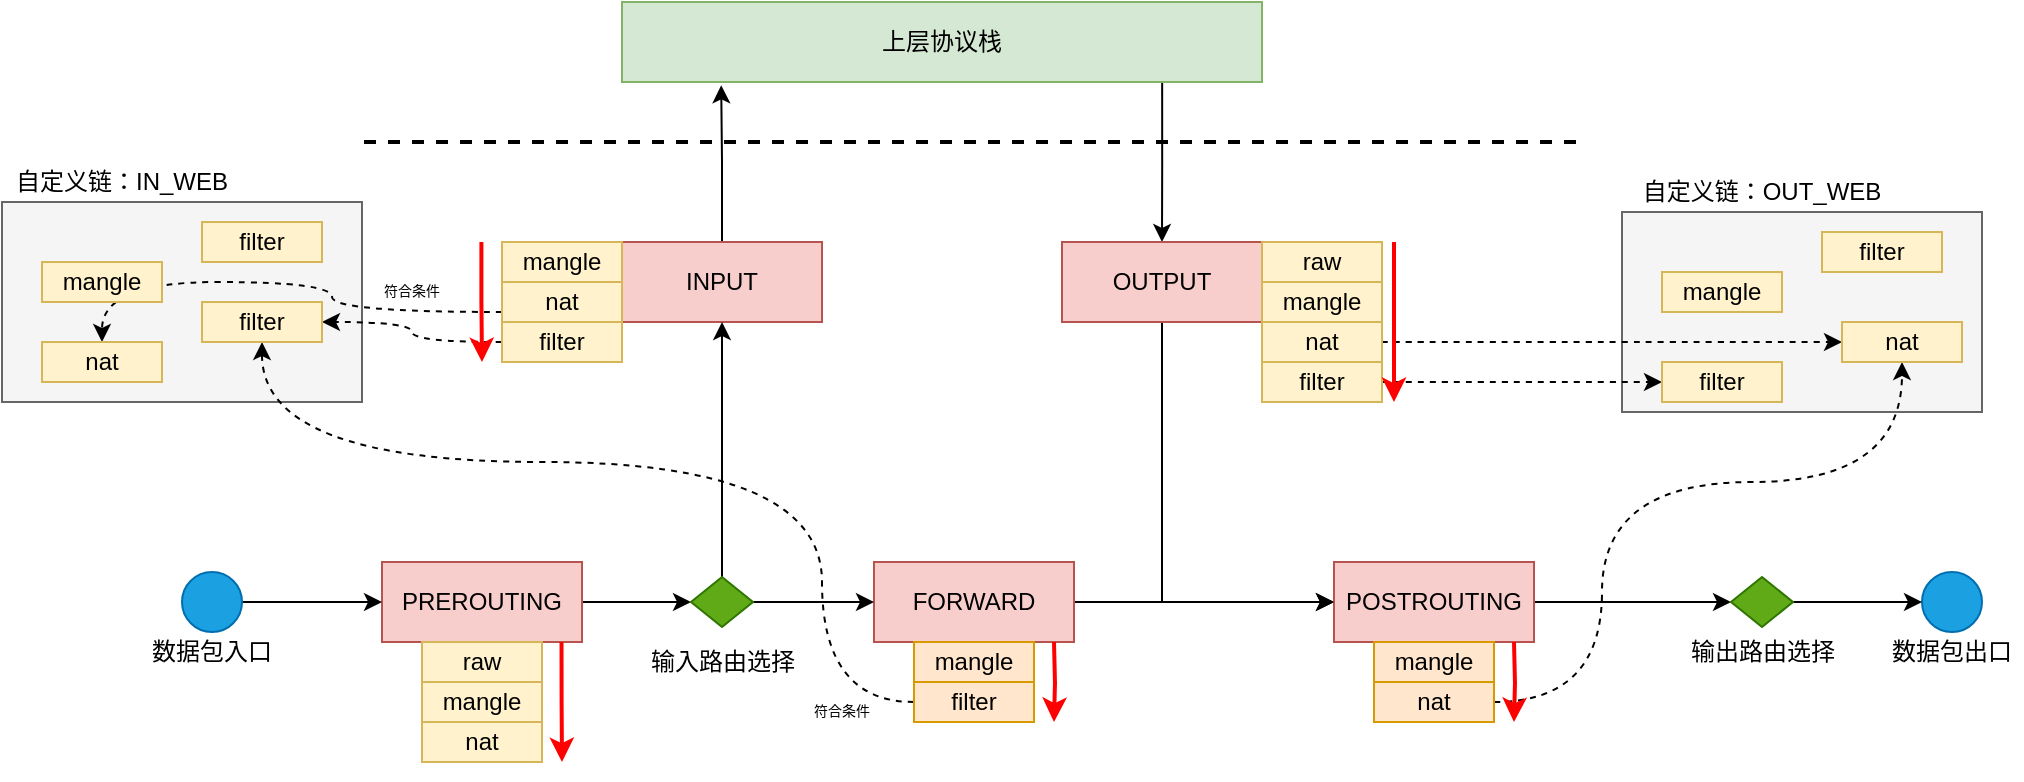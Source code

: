 <mxfile version="20.8.20" type="device"><diagram name="第 1 页" id="3C3xib8dP2eyhvRNx_7X"><mxGraphModel dx="1481" dy="799" grid="1" gridSize="10" guides="1" tooltips="1" connect="1" arrows="1" fold="1" page="1" pageScale="1" pageWidth="827" pageHeight="1169" math="0" shadow="0"><root><mxCell id="0"/><mxCell id="1" parent="0"/><mxCell id="LdXf7nQ6u4iNYMLFst4R-63" value="" style="rounded=0;whiteSpace=wrap;html=1;fillColor=#f5f5f5;fontColor=#333333;strokeColor=#666666;" parent="1" vertex="1"><mxGeometry x="890" y="365" width="180" height="100" as="geometry"/></mxCell><mxCell id="LdXf7nQ6u4iNYMLFst4R-55" value="" style="rounded=0;whiteSpace=wrap;html=1;fillColor=#f5f5f5;fontColor=#333333;strokeColor=#666666;" parent="1" vertex="1"><mxGeometry x="80" y="360" width="180" height="100" as="geometry"/></mxCell><mxCell id="LdXf7nQ6u4iNYMLFst4R-40" style="edgeStyle=orthogonalEdgeStyle;rounded=0;orthogonalLoop=1;jettySize=auto;html=1;exitX=0.844;exitY=1.011;exitDx=0;exitDy=0;exitPerimeter=0;" parent="1" source="LdXf7nQ6u4iNYMLFst4R-1" target="LdXf7nQ6u4iNYMLFst4R-6" edge="1"><mxGeometry relative="1" as="geometry"/></mxCell><mxCell id="LdXf7nQ6u4iNYMLFst4R-1" value="上层协议栈" style="rounded=0;whiteSpace=wrap;html=1;fillColor=#d5e8d4;strokeColor=#82b366;" parent="1" vertex="1"><mxGeometry x="390" y="260" width="320" height="40" as="geometry"/></mxCell><mxCell id="LdXf7nQ6u4iNYMLFst4R-39" style="edgeStyle=orthogonalEdgeStyle;rounded=0;orthogonalLoop=1;jettySize=auto;html=1;exitX=0.5;exitY=0;exitDx=0;exitDy=0;entryX=0.155;entryY=1.041;entryDx=0;entryDy=0;entryPerimeter=0;" parent="1" source="LdXf7nQ6u4iNYMLFst4R-2" target="LdXf7nQ6u4iNYMLFst4R-1" edge="1"><mxGeometry relative="1" as="geometry"/></mxCell><mxCell id="LdXf7nQ6u4iNYMLFst4R-2" value="INPUT" style="rounded=0;whiteSpace=wrap;html=1;fillColor=#f8cecc;strokeColor=#b85450;" parent="1" vertex="1"><mxGeometry x="390" y="380" width="100" height="40" as="geometry"/></mxCell><mxCell id="LdXf7nQ6u4iNYMLFst4R-3" value="mangle" style="rounded=0;whiteSpace=wrap;html=1;fillColor=#fff2cc;strokeColor=#d6b656;" parent="1" vertex="1"><mxGeometry x="330" y="380" width="60" height="20" as="geometry"/></mxCell><mxCell id="LdXf7nQ6u4iNYMLFst4R-60" style="edgeStyle=orthogonalEdgeStyle;curved=1;rounded=0;orthogonalLoop=1;jettySize=auto;html=1;exitX=0;exitY=0.75;exitDx=0;exitDy=0;entryX=0.5;entryY=0;entryDx=0;entryDy=0;dashed=1;strokeColor=#000000;strokeWidth=1;" parent="1" source="LdXf7nQ6u4iNYMLFst4R-4" target="LdXf7nQ6u4iNYMLFst4R-51" edge="1"><mxGeometry relative="1" as="geometry"><Array as="points"><mxPoint x="245" y="415"/><mxPoint x="245" y="400"/><mxPoint x="130" y="400"/></Array></mxGeometry></mxCell><mxCell id="LdXf7nQ6u4iNYMLFst4R-4" value="nat" style="rounded=0;whiteSpace=wrap;html=1;fillColor=#fff2cc;strokeColor=#d6b656;" parent="1" vertex="1"><mxGeometry x="330" y="400" width="60" height="20" as="geometry"/></mxCell><mxCell id="LdXf7nQ6u4iNYMLFst4R-58" style="edgeStyle=orthogonalEdgeStyle;rounded=0;orthogonalLoop=1;jettySize=auto;html=1;exitX=0;exitY=0.5;exitDx=0;exitDy=0;entryX=1;entryY=0.5;entryDx=0;entryDy=0;strokeColor=#000000;strokeWidth=1;curved=1;dashed=1;" parent="1" source="LdXf7nQ6u4iNYMLFst4R-5" target="LdXf7nQ6u4iNYMLFst4R-52" edge="1"><mxGeometry relative="1" as="geometry"/></mxCell><mxCell id="LdXf7nQ6u4iNYMLFst4R-5" value="filter" style="rounded=0;whiteSpace=wrap;html=1;fillColor=#fff2cc;strokeColor=#d6b656;" parent="1" vertex="1"><mxGeometry x="330" y="420" width="60" height="20" as="geometry"/></mxCell><mxCell id="LdXf7nQ6u4iNYMLFst4R-33" style="edgeStyle=orthogonalEdgeStyle;rounded=0;orthogonalLoop=1;jettySize=auto;html=1;exitX=0.5;exitY=1;exitDx=0;exitDy=0;entryX=0;entryY=0.5;entryDx=0;entryDy=0;" parent="1" source="LdXf7nQ6u4iNYMLFst4R-6" target="LdXf7nQ6u4iNYMLFst4R-11" edge="1"><mxGeometry relative="1" as="geometry"/></mxCell><mxCell id="LdXf7nQ6u4iNYMLFst4R-6" value="OUTPUT" style="rounded=0;whiteSpace=wrap;html=1;fillColor=#f8cecc;strokeColor=#b85450;" parent="1" vertex="1"><mxGeometry x="610" y="380" width="100" height="40" as="geometry"/></mxCell><mxCell id="LdXf7nQ6u4iNYMLFst4R-7" value="mangle" style="rounded=0;whiteSpace=wrap;html=1;fillColor=#fff2cc;strokeColor=#d6b656;" parent="1" vertex="1"><mxGeometry x="710" y="400" width="60" height="20" as="geometry"/></mxCell><mxCell id="LdXf7nQ6u4iNYMLFst4R-70" style="edgeStyle=orthogonalEdgeStyle;curved=1;rounded=0;orthogonalLoop=1;jettySize=auto;html=1;exitX=1;exitY=0.5;exitDx=0;exitDy=0;entryX=0;entryY=0.5;entryDx=0;entryDy=0;dashed=1;strokeColor=#000000;strokeWidth=1;fontSize=7;" parent="1" source="LdXf7nQ6u4iNYMLFst4R-8" target="LdXf7nQ6u4iNYMLFst4R-65" edge="1"><mxGeometry relative="1" as="geometry"/></mxCell><mxCell id="LdXf7nQ6u4iNYMLFst4R-8" value="nat" style="rounded=0;whiteSpace=wrap;html=1;fillColor=#fff2cc;strokeColor=#d6b656;" parent="1" vertex="1"><mxGeometry x="710" y="420" width="60" height="20" as="geometry"/></mxCell><mxCell id="LdXf7nQ6u4iNYMLFst4R-69" style="edgeStyle=orthogonalEdgeStyle;curved=1;rounded=0;orthogonalLoop=1;jettySize=auto;html=1;exitX=1;exitY=0.5;exitDx=0;exitDy=0;entryX=0;entryY=0.5;entryDx=0;entryDy=0;dashed=1;strokeColor=#000000;strokeWidth=1;fontSize=7;" parent="1" source="LdXf7nQ6u4iNYMLFst4R-9" target="LdXf7nQ6u4iNYMLFst4R-66" edge="1"><mxGeometry relative="1" as="geometry"/></mxCell><mxCell id="LdXf7nQ6u4iNYMLFst4R-9" value="filter" style="rounded=0;whiteSpace=wrap;html=1;fillColor=#fff2cc;strokeColor=#d6b656;" parent="1" vertex="1"><mxGeometry x="710" y="440" width="60" height="20" as="geometry"/></mxCell><mxCell id="LdXf7nQ6u4iNYMLFst4R-10" value="raw" style="rounded=0;whiteSpace=wrap;html=1;fillColor=#fff2cc;strokeColor=#d6b656;" parent="1" vertex="1"><mxGeometry x="710" y="380" width="60" height="20" as="geometry"/></mxCell><mxCell id="dakSZpnpqlkhCH-X8MIS-2" style="edgeStyle=orthogonalEdgeStyle;rounded=0;orthogonalLoop=1;jettySize=auto;html=1;exitX=1;exitY=0.5;exitDx=0;exitDy=0;entryX=0;entryY=0.5;entryDx=0;entryDy=0;" edge="1" parent="1" source="LdXf7nQ6u4iNYMLFst4R-11" target="dakSZpnpqlkhCH-X8MIS-1"><mxGeometry relative="1" as="geometry"/></mxCell><mxCell id="LdXf7nQ6u4iNYMLFst4R-11" value="POSTROUTING" style="rounded=0;whiteSpace=wrap;html=1;fillColor=#f8cecc;strokeColor=#b85450;" parent="1" vertex="1"><mxGeometry x="746" y="540" width="100" height="40" as="geometry"/></mxCell><mxCell id="LdXf7nQ6u4iNYMLFst4R-12" value="mangle" style="rounded=0;whiteSpace=wrap;html=1;fillColor=#ffe6cc;strokeColor=#d79b00;" parent="1" vertex="1"><mxGeometry x="766" y="580" width="60" height="20" as="geometry"/></mxCell><mxCell id="LdXf7nQ6u4iNYMLFst4R-71" style="edgeStyle=orthogonalEdgeStyle;curved=1;rounded=0;orthogonalLoop=1;jettySize=auto;html=1;exitX=1;exitY=0.5;exitDx=0;exitDy=0;entryX=0.5;entryY=1;entryDx=0;entryDy=0;dashed=1;strokeColor=#000000;strokeWidth=1;fontSize=7;" parent="1" source="LdXf7nQ6u4iNYMLFst4R-13" target="LdXf7nQ6u4iNYMLFst4R-65" edge="1"><mxGeometry relative="1" as="geometry"><Array as="points"><mxPoint x="880" y="610"/><mxPoint x="880" y="500"/><mxPoint x="1030" y="500"/></Array></mxGeometry></mxCell><mxCell id="LdXf7nQ6u4iNYMLFst4R-13" value="nat" style="rounded=0;whiteSpace=wrap;html=1;fillColor=#ffe6cc;strokeColor=#d79b00;" parent="1" vertex="1"><mxGeometry x="766" y="600" width="60" height="20" as="geometry"/></mxCell><mxCell id="LdXf7nQ6u4iNYMLFst4R-32" style="edgeStyle=orthogonalEdgeStyle;rounded=0;orthogonalLoop=1;jettySize=auto;html=1;exitX=1;exitY=0.5;exitDx=0;exitDy=0;" parent="1" source="LdXf7nQ6u4iNYMLFst4R-16" target="LdXf7nQ6u4iNYMLFst4R-11" edge="1"><mxGeometry relative="1" as="geometry"/></mxCell><mxCell id="LdXf7nQ6u4iNYMLFst4R-16" value="FORWARD" style="rounded=0;whiteSpace=wrap;html=1;fillColor=#f8cecc;strokeColor=#b85450;" parent="1" vertex="1"><mxGeometry x="516" y="540" width="100" height="40" as="geometry"/></mxCell><mxCell id="LdXf7nQ6u4iNYMLFst4R-17" value="mangle" style="rounded=0;whiteSpace=wrap;html=1;fillColor=#ffe6cc;strokeColor=#d79b00;" parent="1" vertex="1"><mxGeometry x="536" y="580" width="60" height="20" as="geometry"/></mxCell><mxCell id="LdXf7nQ6u4iNYMLFst4R-59" style="edgeStyle=orthogonalEdgeStyle;curved=1;rounded=0;orthogonalLoop=1;jettySize=auto;html=1;exitX=0;exitY=0.5;exitDx=0;exitDy=0;strokeColor=#000000;strokeWidth=1;dashed=1;" parent="1" source="LdXf7nQ6u4iNYMLFst4R-19" target="LdXf7nQ6u4iNYMLFst4R-52" edge="1"><mxGeometry relative="1" as="geometry"><Array as="points"><mxPoint x="490" y="610"/><mxPoint x="490" y="490"/><mxPoint x="210" y="490"/></Array></mxGeometry></mxCell><mxCell id="LdXf7nQ6u4iNYMLFst4R-19" value="filter" style="rounded=0;whiteSpace=wrap;html=1;fillColor=#ffe6cc;strokeColor=#d79b00;" parent="1" vertex="1"><mxGeometry x="536" y="600" width="60" height="20" as="geometry"/></mxCell><mxCell id="LdXf7nQ6u4iNYMLFst4R-29" style="edgeStyle=orthogonalEdgeStyle;rounded=0;orthogonalLoop=1;jettySize=auto;html=1;exitX=1;exitY=0.5;exitDx=0;exitDy=0;" parent="1" source="LdXf7nQ6u4iNYMLFst4R-21" target="LdXf7nQ6u4iNYMLFst4R-28" edge="1"><mxGeometry relative="1" as="geometry"/></mxCell><mxCell id="LdXf7nQ6u4iNYMLFst4R-21" value="PREROUTING" style="rounded=0;whiteSpace=wrap;html=1;fillColor=#f8cecc;strokeColor=#b85450;" parent="1" vertex="1"><mxGeometry x="270" y="540" width="100" height="40" as="geometry"/></mxCell><mxCell id="LdXf7nQ6u4iNYMLFst4R-22" value="mangle" style="rounded=0;whiteSpace=wrap;html=1;fillColor=#fff2cc;strokeColor=#d6b656;" parent="1" vertex="1"><mxGeometry x="290" y="600" width="60" height="20" as="geometry"/></mxCell><mxCell id="LdXf7nQ6u4iNYMLFst4R-23" value="nat" style="rounded=0;whiteSpace=wrap;html=1;fillColor=#fff2cc;strokeColor=#d6b656;" parent="1" vertex="1"><mxGeometry x="290" y="620" width="60" height="20" as="geometry"/></mxCell><mxCell id="LdXf7nQ6u4iNYMLFst4R-25" value="raw" style="rounded=0;whiteSpace=wrap;html=1;fillColor=#fff2cc;strokeColor=#d6b656;" parent="1" vertex="1"><mxGeometry x="290" y="580" width="60" height="20" as="geometry"/></mxCell><mxCell id="LdXf7nQ6u4iNYMLFst4R-27" style="edgeStyle=orthogonalEdgeStyle;rounded=0;orthogonalLoop=1;jettySize=auto;html=1;" parent="1" source="LdXf7nQ6u4iNYMLFst4R-26" target="LdXf7nQ6u4iNYMLFst4R-21" edge="1"><mxGeometry relative="1" as="geometry"/></mxCell><mxCell id="LdXf7nQ6u4iNYMLFst4R-26" value="" style="ellipse;whiteSpace=wrap;html=1;aspect=fixed;fillColor=#1ba1e2;fontColor=#ffffff;strokeColor=#006EAF;" parent="1" vertex="1"><mxGeometry x="170" y="545" width="30" height="30" as="geometry"/></mxCell><mxCell id="LdXf7nQ6u4iNYMLFst4R-30" style="edgeStyle=orthogonalEdgeStyle;rounded=0;orthogonalLoop=1;jettySize=auto;html=1;exitX=0.5;exitY=0;exitDx=0;exitDy=0;" parent="1" source="LdXf7nQ6u4iNYMLFst4R-28" target="LdXf7nQ6u4iNYMLFst4R-2" edge="1"><mxGeometry relative="1" as="geometry"/></mxCell><mxCell id="LdXf7nQ6u4iNYMLFst4R-31" style="edgeStyle=orthogonalEdgeStyle;rounded=0;orthogonalLoop=1;jettySize=auto;html=1;exitX=1;exitY=0.5;exitDx=0;exitDy=0;" parent="1" source="LdXf7nQ6u4iNYMLFst4R-28" target="LdXf7nQ6u4iNYMLFst4R-16" edge="1"><mxGeometry relative="1" as="geometry"/></mxCell><mxCell id="LdXf7nQ6u4iNYMLFst4R-28" value="" style="rhombus;whiteSpace=wrap;html=1;fillColor=#60a917;fontColor=#ffffff;strokeColor=#2D7600;" parent="1" vertex="1"><mxGeometry x="424.5" y="547.5" width="31" height="25" as="geometry"/></mxCell><mxCell id="LdXf7nQ6u4iNYMLFst4R-34" value="" style="ellipse;whiteSpace=wrap;html=1;aspect=fixed;fillColor=#1ba1e2;fontColor=#ffffff;strokeColor=#006EAF;" parent="1" vertex="1"><mxGeometry x="1040" y="545" width="30" height="30" as="geometry"/></mxCell><mxCell id="LdXf7nQ6u4iNYMLFst4R-36" value="数据包出口" style="text;html=1;strokeColor=none;fillColor=none;align=center;verticalAlign=middle;whiteSpace=wrap;rounded=0;" parent="1" vertex="1"><mxGeometry x="1020" y="570" width="70" height="30" as="geometry"/></mxCell><mxCell id="LdXf7nQ6u4iNYMLFst4R-37" value="数据包入口" style="text;html=1;strokeColor=none;fillColor=none;align=center;verticalAlign=middle;whiteSpace=wrap;rounded=0;" parent="1" vertex="1"><mxGeometry x="150" y="570" width="70" height="30" as="geometry"/></mxCell><mxCell id="LdXf7nQ6u4iNYMLFst4R-38" value="输入路由选择" style="text;html=1;strokeColor=none;fillColor=none;align=center;verticalAlign=middle;whiteSpace=wrap;rounded=0;" parent="1" vertex="1"><mxGeometry x="397.5" y="580" width="85" height="20" as="geometry"/></mxCell><mxCell id="LdXf7nQ6u4iNYMLFst4R-42" style="edgeStyle=orthogonalEdgeStyle;rounded=0;orthogonalLoop=1;jettySize=auto;html=1;strokeWidth=2;strokeColor=#FF0000;" parent="1" edge="1"><mxGeometry relative="1" as="geometry"><mxPoint x="776" y="380" as="sourcePoint"/><mxPoint x="776" y="460" as="targetPoint"/></mxGeometry></mxCell><mxCell id="LdXf7nQ6u4iNYMLFst4R-43" style="edgeStyle=orthogonalEdgeStyle;rounded=0;orthogonalLoop=1;jettySize=auto;html=1;strokeWidth=2;strokeColor=#FF0000;" parent="1" edge="1"><mxGeometry relative="1" as="geometry"><mxPoint x="319.71" y="380" as="sourcePoint"/><mxPoint x="320" y="440" as="targetPoint"/><Array as="points"><mxPoint x="320" y="410"/></Array></mxGeometry></mxCell><mxCell id="LdXf7nQ6u4iNYMLFst4R-44" style="edgeStyle=orthogonalEdgeStyle;rounded=0;orthogonalLoop=1;jettySize=auto;html=1;strokeWidth=2;strokeColor=#FF0000;" parent="1" edge="1"><mxGeometry relative="1" as="geometry"><mxPoint x="836" y="580" as="sourcePoint"/><mxPoint x="836" y="620" as="targetPoint"/></mxGeometry></mxCell><mxCell id="LdXf7nQ6u4iNYMLFst4R-45" style="edgeStyle=orthogonalEdgeStyle;rounded=0;orthogonalLoop=1;jettySize=auto;html=1;strokeWidth=2;strokeColor=#FF0000;" parent="1" edge="1"><mxGeometry relative="1" as="geometry"><mxPoint x="606" y="580" as="sourcePoint"/><mxPoint x="606" y="620" as="targetPoint"/></mxGeometry></mxCell><mxCell id="LdXf7nQ6u4iNYMLFst4R-46" style="edgeStyle=orthogonalEdgeStyle;rounded=0;orthogonalLoop=1;jettySize=auto;html=1;strokeWidth=2;strokeColor=#FF0000;" parent="1" edge="1"><mxGeometry relative="1" as="geometry"><mxPoint x="359.76" y="580" as="sourcePoint"/><mxPoint x="360" y="640" as="targetPoint"/><Array as="points"><mxPoint x="360" y="610"/><mxPoint x="360" y="610"/></Array></mxGeometry></mxCell><mxCell id="LdXf7nQ6u4iNYMLFst4R-48" value="" style="endArrow=none;dashed=1;html=1;rounded=0;strokeColor=#000000;strokeWidth=2;" parent="1" edge="1"><mxGeometry width="50" height="50" relative="1" as="geometry"><mxPoint x="261" y="330" as="sourcePoint"/><mxPoint x="871" y="330" as="targetPoint"/></mxGeometry></mxCell><mxCell id="LdXf7nQ6u4iNYMLFst4R-50" value="mangle" style="rounded=0;whiteSpace=wrap;html=1;fillColor=#fff2cc;strokeColor=#d6b656;" parent="1" vertex="1"><mxGeometry x="100" y="390" width="60" height="20" as="geometry"/></mxCell><mxCell id="LdXf7nQ6u4iNYMLFst4R-51" value="nat" style="rounded=0;whiteSpace=wrap;html=1;fillColor=#fff2cc;strokeColor=#d6b656;" parent="1" vertex="1"><mxGeometry x="100" y="430" width="60" height="20" as="geometry"/></mxCell><mxCell id="LdXf7nQ6u4iNYMLFst4R-52" value="filter" style="rounded=0;whiteSpace=wrap;html=1;fillColor=#fff2cc;strokeColor=#d6b656;" parent="1" vertex="1"><mxGeometry x="180" y="410" width="60" height="20" as="geometry"/></mxCell><mxCell id="LdXf7nQ6u4iNYMLFst4R-54" value="filter" style="rounded=0;whiteSpace=wrap;html=1;fillColor=#fff2cc;strokeColor=#d6b656;" parent="1" vertex="1"><mxGeometry x="180" y="370" width="60" height="20" as="geometry"/></mxCell><mxCell id="LdXf7nQ6u4iNYMLFst4R-56" value="自定义链：IN_WEB" style="text;html=1;strokeColor=none;fillColor=none;align=center;verticalAlign=middle;whiteSpace=wrap;rounded=0;" parent="1" vertex="1"><mxGeometry x="80" y="340" width="120" height="20" as="geometry"/></mxCell><mxCell id="LdXf7nQ6u4iNYMLFst4R-61" value="符合条件" style="text;html=1;strokeColor=none;fillColor=none;align=center;verticalAlign=middle;whiteSpace=wrap;rounded=0;fontSize=7;" parent="1" vertex="1"><mxGeometry x="475" y="610" width="50" height="10" as="geometry"/></mxCell><mxCell id="LdXf7nQ6u4iNYMLFst4R-62" value="符合条件" style="text;html=1;strokeColor=none;fillColor=none;align=center;verticalAlign=middle;whiteSpace=wrap;rounded=0;fontSize=7;" parent="1" vertex="1"><mxGeometry x="260" y="400" width="50" height="10" as="geometry"/></mxCell><mxCell id="LdXf7nQ6u4iNYMLFst4R-64" value="mangle" style="rounded=0;whiteSpace=wrap;html=1;fillColor=#fff2cc;strokeColor=#d6b656;" parent="1" vertex="1"><mxGeometry x="910" y="395" width="60" height="20" as="geometry"/></mxCell><mxCell id="LdXf7nQ6u4iNYMLFst4R-65" value="nat" style="rounded=0;whiteSpace=wrap;html=1;fillColor=#fff2cc;strokeColor=#d6b656;" parent="1" vertex="1"><mxGeometry x="1000" y="420" width="60" height="20" as="geometry"/></mxCell><mxCell id="LdXf7nQ6u4iNYMLFst4R-66" value="filter" style="rounded=0;whiteSpace=wrap;html=1;fillColor=#fff2cc;strokeColor=#d6b656;" parent="1" vertex="1"><mxGeometry x="910" y="440" width="60" height="20" as="geometry"/></mxCell><mxCell id="LdXf7nQ6u4iNYMLFst4R-67" value="filter" style="rounded=0;whiteSpace=wrap;html=1;fillColor=#fff2cc;strokeColor=#d6b656;" parent="1" vertex="1"><mxGeometry x="990" y="375" width="60" height="20" as="geometry"/></mxCell><mxCell id="LdXf7nQ6u4iNYMLFst4R-68" value="自定义链：OUT_WEB" style="text;html=1;strokeColor=none;fillColor=none;align=center;verticalAlign=middle;whiteSpace=wrap;rounded=0;" parent="1" vertex="1"><mxGeometry x="890" y="345" width="140" height="20" as="geometry"/></mxCell><mxCell id="dakSZpnpqlkhCH-X8MIS-3" style="edgeStyle=orthogonalEdgeStyle;rounded=0;orthogonalLoop=1;jettySize=auto;html=1;exitX=1;exitY=0.5;exitDx=0;exitDy=0;" edge="1" parent="1" source="dakSZpnpqlkhCH-X8MIS-1" target="LdXf7nQ6u4iNYMLFst4R-34"><mxGeometry relative="1" as="geometry"/></mxCell><mxCell id="dakSZpnpqlkhCH-X8MIS-1" value="" style="rhombus;whiteSpace=wrap;html=1;fillColor=#60a917;fontColor=#ffffff;strokeColor=#2D7600;" vertex="1" parent="1"><mxGeometry x="944.5" y="547.5" width="31" height="25" as="geometry"/></mxCell><mxCell id="dakSZpnpqlkhCH-X8MIS-4" value="输出路由选择" style="text;html=1;strokeColor=none;fillColor=none;align=center;verticalAlign=middle;whiteSpace=wrap;rounded=0;" vertex="1" parent="1"><mxGeometry x="917.5" y="575" width="85" height="20" as="geometry"/></mxCell></root></mxGraphModel></diagram></mxfile>